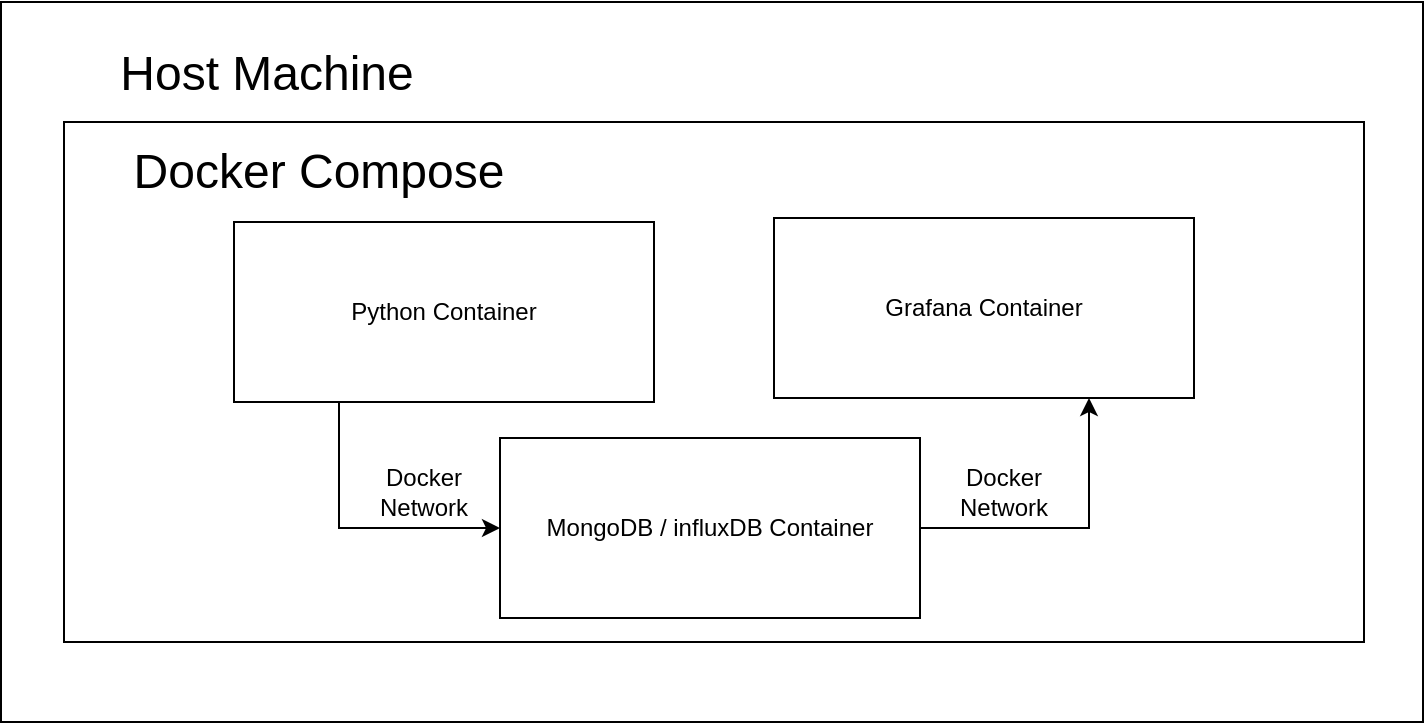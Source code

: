 <mxfile version="15.8.9" type="device"><diagram id="HEXSYhOIlQ2LXZGh_K0w" name="Page-1"><mxGraphModel dx="1426" dy="914" grid="1" gridSize="10" guides="1" tooltips="1" connect="1" arrows="1" fold="1" page="1" pageScale="1" pageWidth="827" pageHeight="1169" math="0" shadow="0"><root><mxCell id="0"/><mxCell id="1" parent="0"/><mxCell id="Ewyai9yO1tsdXKuo-upt-1" value="" style="rounded=0;whiteSpace=wrap;html=1;" vertex="1" parent="1"><mxGeometry x="58.5" y="160" width="711" height="360" as="geometry"/></mxCell><mxCell id="Ewyai9yO1tsdXKuo-upt-19" value="" style="rounded=0;whiteSpace=wrap;html=1;fontSize=12;" vertex="1" parent="1"><mxGeometry x="90" y="220" width="650" height="260" as="geometry"/></mxCell><mxCell id="Ewyai9yO1tsdXKuo-upt-3" value="Grafana Container" style="rounded=0;whiteSpace=wrap;html=1;" vertex="1" parent="1"><mxGeometry x="445" y="268" width="210" height="90" as="geometry"/></mxCell><mxCell id="Ewyai9yO1tsdXKuo-upt-10" style="edgeStyle=orthogonalEdgeStyle;rounded=0;orthogonalLoop=1;jettySize=auto;html=1;exitX=1;exitY=0.5;exitDx=0;exitDy=0;entryX=0.75;entryY=1;entryDx=0;entryDy=0;" edge="1" parent="1" source="Ewyai9yO1tsdXKuo-upt-5" target="Ewyai9yO1tsdXKuo-upt-3"><mxGeometry relative="1" as="geometry"/></mxCell><mxCell id="Ewyai9yO1tsdXKuo-upt-5" value="MongoDB / influxDB Container" style="rounded=0;whiteSpace=wrap;html=1;" vertex="1" parent="1"><mxGeometry x="308" y="378" width="210" height="90" as="geometry"/></mxCell><mxCell id="Ewyai9yO1tsdXKuo-upt-9" style="edgeStyle=orthogonalEdgeStyle;rounded=0;orthogonalLoop=1;jettySize=auto;html=1;exitX=0.25;exitY=1;exitDx=0;exitDy=0;entryX=0;entryY=0.5;entryDx=0;entryDy=0;" edge="1" parent="1" source="Ewyai9yO1tsdXKuo-upt-6" target="Ewyai9yO1tsdXKuo-upt-5"><mxGeometry relative="1" as="geometry"/></mxCell><mxCell id="Ewyai9yO1tsdXKuo-upt-6" value="Python Container" style="rounded=0;whiteSpace=wrap;html=1;" vertex="1" parent="1"><mxGeometry x="175" y="270" width="210" height="90" as="geometry"/></mxCell><mxCell id="Ewyai9yO1tsdXKuo-upt-11" value="&lt;font style=&quot;font-size: 24px&quot;&gt;Host Machine&lt;/font&gt;" style="text;html=1;align=center;verticalAlign=middle;resizable=0;points=[];autosize=1;strokeColor=none;fillColor=none;" vertex="1" parent="1"><mxGeometry x="111" y="186" width="160" height="20" as="geometry"/></mxCell><mxCell id="Ewyai9yO1tsdXKuo-upt-17" value="Docker Network" style="text;html=1;strokeColor=none;fillColor=none;align=center;verticalAlign=middle;whiteSpace=wrap;rounded=0;fontSize=12;" vertex="1" parent="1"><mxGeometry x="240" y="390" width="60" height="30" as="geometry"/></mxCell><mxCell id="Ewyai9yO1tsdXKuo-upt-18" value="Docker Network" style="text;html=1;strokeColor=none;fillColor=none;align=center;verticalAlign=middle;whiteSpace=wrap;rounded=0;fontSize=12;" vertex="1" parent="1"><mxGeometry x="530" y="390" width="60" height="30" as="geometry"/></mxCell><mxCell id="Ewyai9yO1tsdXKuo-upt-20" value="&lt;font style=&quot;font-size: 24px&quot;&gt;Docker Compose&lt;/font&gt;" style="text;html=1;align=center;verticalAlign=middle;resizable=0;points=[];autosize=1;strokeColor=none;fillColor=none;" vertex="1" parent="1"><mxGeometry x="117" y="235" width="200" height="20" as="geometry"/></mxCell></root></mxGraphModel></diagram></mxfile>